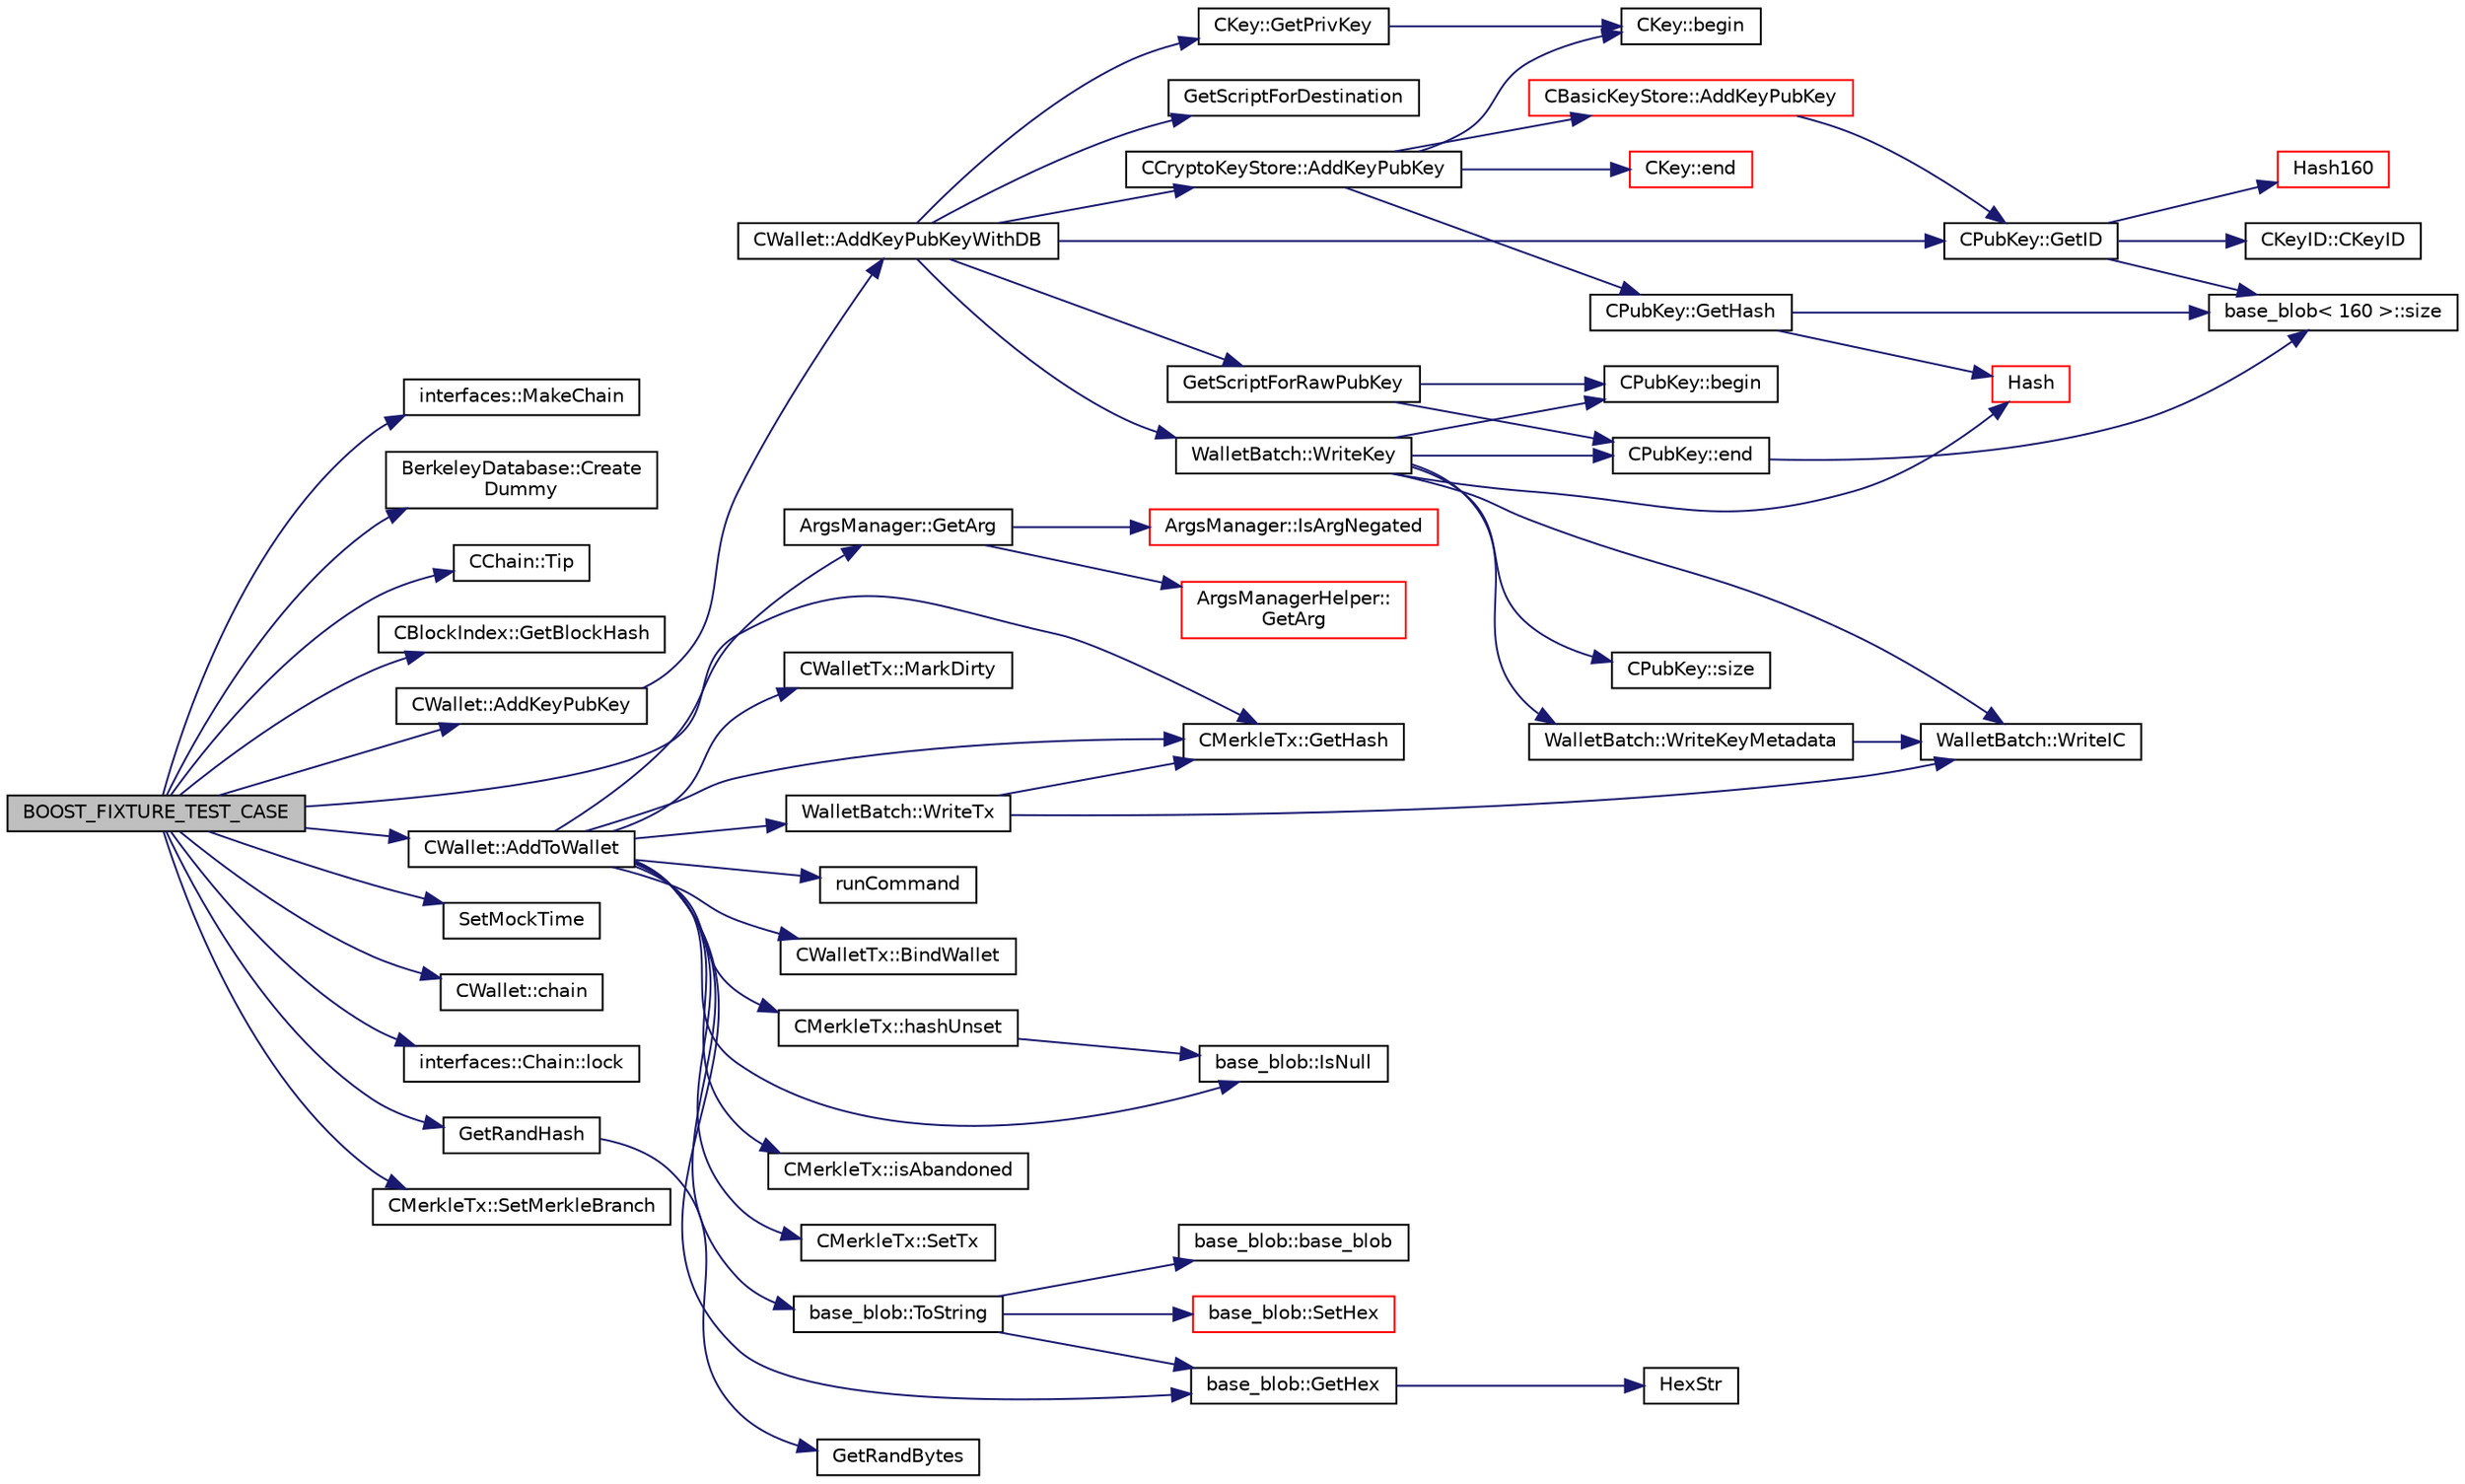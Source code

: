 digraph "BOOST_FIXTURE_TEST_CASE"
{
  edge [fontname="Helvetica",fontsize="10",labelfontname="Helvetica",labelfontsize="10"];
  node [fontname="Helvetica",fontsize="10",shape=record];
  rankdir="LR";
  Node1 [label="BOOST_FIXTURE_TEST_CASE",height=0.2,width=0.4,color="black", fillcolor="grey75", style="filled", fontcolor="black"];
  Node1 -> Node2 [color="midnightblue",fontsize="10",style="solid",fontname="Helvetica"];
  Node2 [label="interfaces::MakeChain",height=0.2,width=0.4,color="black", fillcolor="white", style="filled",URL="$namespaceinterfaces.html#a402cd23e3f69061eb649f4ba764aa997",tooltip="Return implementation of Chain interface. "];
  Node1 -> Node3 [color="midnightblue",fontsize="10",style="solid",fontname="Helvetica"];
  Node3 [label="BerkeleyDatabase::Create\lDummy",height=0.2,width=0.4,color="black", fillcolor="white", style="filled",URL="$class_berkeley_database.html#a66c0f9ed9325cb69e9902fb15ceb509a",tooltip="Return object for accessing dummy database with no read/write capabilities. "];
  Node1 -> Node4 [color="midnightblue",fontsize="10",style="solid",fontname="Helvetica"];
  Node4 [label="CChain::Tip",height=0.2,width=0.4,color="black", fillcolor="white", style="filled",URL="$class_c_chain.html#a7482d06d8e8143f46326cf9c12c06daf",tooltip="Returns the index entry for the tip of this chain, or nullptr if none. "];
  Node1 -> Node5 [color="midnightblue",fontsize="10",style="solid",fontname="Helvetica"];
  Node5 [label="CBlockIndex::GetBlockHash",height=0.2,width=0.4,color="black", fillcolor="white", style="filled",URL="$class_c_block_index.html#ab843ef9b8b0a0193ec3a5c24738e484f"];
  Node1 -> Node6 [color="midnightblue",fontsize="10",style="solid",fontname="Helvetica"];
  Node6 [label="CWallet::AddKeyPubKey",height=0.2,width=0.4,color="black", fillcolor="white", style="filled",URL="$group__map_wallet.html#ga2b0c518df362a1a765a241c1ca5c69a0",tooltip="Adds a key to the store, and saves it to disk. "];
  Node6 -> Node7 [color="midnightblue",fontsize="10",style="solid",fontname="Helvetica"];
  Node7 [label="CWallet::AddKeyPubKeyWithDB",height=0.2,width=0.4,color="black", fillcolor="white", style="filled",URL="$group__map_wallet.html#gaf482ede71b2fde291b8c6ec262b22ef4"];
  Node7 -> Node8 [color="midnightblue",fontsize="10",style="solid",fontname="Helvetica"];
  Node8 [label="CCryptoKeyStore::AddKeyPubKey",height=0.2,width=0.4,color="black", fillcolor="white", style="filled",URL="$class_c_crypto_key_store.html#a4a2d6d44d1c5e844cf0166d286f5eb18",tooltip="Add a key to the store. "];
  Node8 -> Node9 [color="midnightblue",fontsize="10",style="solid",fontname="Helvetica"];
  Node9 [label="CBasicKeyStore::AddKeyPubKey",height=0.2,width=0.4,color="red", fillcolor="white", style="filled",URL="$class_c_basic_key_store.html#a62dbf1659066ca8d3da145843ba44815",tooltip="Add a key to the store. "];
  Node9 -> Node10 [color="midnightblue",fontsize="10",style="solid",fontname="Helvetica"];
  Node10 [label="CPubKey::GetID",height=0.2,width=0.4,color="black", fillcolor="white", style="filled",URL="$class_c_pub_key.html#a9c1908fef34fd9e1c4b5e0ffd5d3834e",tooltip="Get the KeyID of this public key (hash of its serialization) "];
  Node10 -> Node11 [color="midnightblue",fontsize="10",style="solid",fontname="Helvetica"];
  Node11 [label="CKeyID::CKeyID",height=0.2,width=0.4,color="black", fillcolor="white", style="filled",URL="$class_c_key_i_d.html#a01dbd3c37820a2ffe89d106c6a7cf53d"];
  Node10 -> Node12 [color="midnightblue",fontsize="10",style="solid",fontname="Helvetica"];
  Node12 [label="Hash160",height=0.2,width=0.4,color="red", fillcolor="white", style="filled",URL="$hash_8h.html#a4490f70ddae16e9e48460a0416a48a6b",tooltip="Compute the 160-bit hash an object. "];
  Node10 -> Node13 [color="midnightblue",fontsize="10",style="solid",fontname="Helvetica"];
  Node13 [label="base_blob\< 160 \>::size",height=0.2,width=0.4,color="black", fillcolor="white", style="filled",URL="$classbase__blob.html#a449c3f902fcab7af6c74aa9fee099542"];
  Node8 -> Node14 [color="midnightblue",fontsize="10",style="solid",fontname="Helvetica"];
  Node14 [label="CKey::begin",height=0.2,width=0.4,color="black", fillcolor="white", style="filled",URL="$class_c_key.html#aabd29e0d5faf30032cc8519a1ce62a5a"];
  Node8 -> Node15 [color="midnightblue",fontsize="10",style="solid",fontname="Helvetica"];
  Node15 [label="CKey::end",height=0.2,width=0.4,color="red", fillcolor="white", style="filled",URL="$class_c_key.html#a651d1e10b4085da5e4c4a764f3a384df"];
  Node8 -> Node16 [color="midnightblue",fontsize="10",style="solid",fontname="Helvetica"];
  Node16 [label="CPubKey::GetHash",height=0.2,width=0.4,color="black", fillcolor="white", style="filled",URL="$class_c_pub_key.html#a85b5eaf92b26cb4a230586050285c3f4",tooltip="Get the 256-bit hash of this public key. "];
  Node16 -> Node17 [color="midnightblue",fontsize="10",style="solid",fontname="Helvetica"];
  Node17 [label="Hash",height=0.2,width=0.4,color="red", fillcolor="white", style="filled",URL="$hash_8h.html#ab3f6c437460137530d86e09c2c102e99",tooltip="Compute the 256-bit hash of an object. "];
  Node16 -> Node13 [color="midnightblue",fontsize="10",style="solid",fontname="Helvetica"];
  Node7 -> Node18 [color="midnightblue",fontsize="10",style="solid",fontname="Helvetica"];
  Node18 [label="GetScriptForDestination",height=0.2,width=0.4,color="black", fillcolor="white", style="filled",URL="$standard_8cpp.html#ae40f28d3b46c21033f6ee1f1200d0321",tooltip="Generate a Bitcoin scriptPubKey for the given CTxDestination. "];
  Node7 -> Node10 [color="midnightblue",fontsize="10",style="solid",fontname="Helvetica"];
  Node7 -> Node19 [color="midnightblue",fontsize="10",style="solid",fontname="Helvetica"];
  Node19 [label="GetScriptForRawPubKey",height=0.2,width=0.4,color="black", fillcolor="white", style="filled",URL="$standard_8cpp.html#aa376c6e2bc4848cfd4f777f8dd239469",tooltip="Generate a P2PK script for the given pubkey. "];
  Node19 -> Node20 [color="midnightblue",fontsize="10",style="solid",fontname="Helvetica"];
  Node20 [label="CPubKey::begin",height=0.2,width=0.4,color="black", fillcolor="white", style="filled",URL="$class_c_pub_key.html#add9987e0d25aff11181f5ad70413994b"];
  Node19 -> Node21 [color="midnightblue",fontsize="10",style="solid",fontname="Helvetica"];
  Node21 [label="CPubKey::end",height=0.2,width=0.4,color="black", fillcolor="white", style="filled",URL="$class_c_pub_key.html#aa559d2a4f2cbdec84c02a4adc18fa657"];
  Node21 -> Node13 [color="midnightblue",fontsize="10",style="solid",fontname="Helvetica"];
  Node7 -> Node22 [color="midnightblue",fontsize="10",style="solid",fontname="Helvetica"];
  Node22 [label="WalletBatch::WriteKey",height=0.2,width=0.4,color="black", fillcolor="white", style="filled",URL="$class_wallet_batch.html#a59805739add3be261c2693ed1f43258e"];
  Node22 -> Node23 [color="midnightblue",fontsize="10",style="solid",fontname="Helvetica"];
  Node23 [label="WalletBatch::WriteKeyMetadata",height=0.2,width=0.4,color="black", fillcolor="white", style="filled",URL="$class_wallet_batch.html#a82c9b345deddff16cc3a805f36190d0c"];
  Node23 -> Node24 [color="midnightblue",fontsize="10",style="solid",fontname="Helvetica"];
  Node24 [label="WalletBatch::WriteIC",height=0.2,width=0.4,color="black", fillcolor="white", style="filled",URL="$class_wallet_batch.html#a552eb421cff45a9ed94b1ec77e5c76c3"];
  Node22 -> Node25 [color="midnightblue",fontsize="10",style="solid",fontname="Helvetica"];
  Node25 [label="CPubKey::size",height=0.2,width=0.4,color="black", fillcolor="white", style="filled",URL="$class_c_pub_key.html#a9d7129b65b6dee792b4f3923cd64ed59",tooltip="Simple read-only vector-like interface to the pubkey data. "];
  Node22 -> Node20 [color="midnightblue",fontsize="10",style="solid",fontname="Helvetica"];
  Node22 -> Node21 [color="midnightblue",fontsize="10",style="solid",fontname="Helvetica"];
  Node22 -> Node24 [color="midnightblue",fontsize="10",style="solid",fontname="Helvetica"];
  Node22 -> Node17 [color="midnightblue",fontsize="10",style="solid",fontname="Helvetica"];
  Node7 -> Node26 [color="midnightblue",fontsize="10",style="solid",fontname="Helvetica"];
  Node26 [label="CKey::GetPrivKey",height=0.2,width=0.4,color="black", fillcolor="white", style="filled",URL="$class_c_key.html#ab38813e7091f658612dfb14f17c9e317",tooltip="Convert the private key to a CPrivKey (serialized OpenSSL private key data). "];
  Node26 -> Node14 [color="midnightblue",fontsize="10",style="solid",fontname="Helvetica"];
  Node1 -> Node27 [color="midnightblue",fontsize="10",style="solid",fontname="Helvetica"];
  Node27 [label="SetMockTime",height=0.2,width=0.4,color="black", fillcolor="white", style="filled",URL="$time_8cpp.html#a79d4c36b511d6690ab0bbde0e0da9251"];
  Node1 -> Node28 [color="midnightblue",fontsize="10",style="solid",fontname="Helvetica"];
  Node28 [label="CWallet::chain",height=0.2,width=0.4,color="black", fillcolor="white", style="filled",URL="$class_c_wallet.html#a1f5d867670b11d16e3b720d475c3989a",tooltip="Interface for accessing chain state. "];
  Node1 -> Node29 [color="midnightblue",fontsize="10",style="solid",fontname="Helvetica"];
  Node29 [label="interfaces::Chain::lock",height=0.2,width=0.4,color="black", fillcolor="white", style="filled",URL="$classinterfaces_1_1_chain.html#ad3a8681b5aeabaebe0e31ee762aa53da",tooltip="Return Lock interface. "];
  Node1 -> Node30 [color="midnightblue",fontsize="10",style="solid",fontname="Helvetica"];
  Node30 [label="GetRandHash",height=0.2,width=0.4,color="black", fillcolor="white", style="filled",URL="$random_8cpp.html#a88672f91432a247654f2c06298dd58ee"];
  Node30 -> Node31 [color="midnightblue",fontsize="10",style="solid",fontname="Helvetica"];
  Node31 [label="GetRandBytes",height=0.2,width=0.4,color="black", fillcolor="white", style="filled",URL="$random_8cpp.html#a6ee67373bce34cf387d83c86b438ff84",tooltip="Overall design of the RNG and entropy sources. "];
  Node1 -> Node32 [color="midnightblue",fontsize="10",style="solid",fontname="Helvetica"];
  Node32 [label="CMerkleTx::SetMerkleBranch",height=0.2,width=0.4,color="black", fillcolor="white", style="filled",URL="$class_c_merkle_tx.html#ad428e99a5dfd6deb827168d575914013"];
  Node1 -> Node33 [color="midnightblue",fontsize="10",style="solid",fontname="Helvetica"];
  Node33 [label="CWallet::AddToWallet",height=0.2,width=0.4,color="black", fillcolor="white", style="filled",URL="$group__map_wallet.html#ga71c829a50abbcd74c1884b1f86527755"];
  Node33 -> Node34 [color="midnightblue",fontsize="10",style="solid",fontname="Helvetica"];
  Node34 [label="CMerkleTx::GetHash",height=0.2,width=0.4,color="black", fillcolor="white", style="filled",URL="$class_c_merkle_tx.html#a0229887ee125fa7c45a90e9cca77bf94"];
  Node33 -> Node35 [color="midnightblue",fontsize="10",style="solid",fontname="Helvetica"];
  Node35 [label="CWalletTx::BindWallet",height=0.2,width=0.4,color="black", fillcolor="white", style="filled",URL="$class_c_wallet_tx.html#ab0ee7347584bff886dc24b9f63ff023c"];
  Node33 -> Node36 [color="midnightblue",fontsize="10",style="solid",fontname="Helvetica"];
  Node36 [label="CMerkleTx::hashUnset",height=0.2,width=0.4,color="black", fillcolor="white", style="filled",URL="$class_c_merkle_tx.html#aada56323da45b9cef191c846725bc382"];
  Node36 -> Node37 [color="midnightblue",fontsize="10",style="solid",fontname="Helvetica"];
  Node37 [label="base_blob::IsNull",height=0.2,width=0.4,color="black", fillcolor="white", style="filled",URL="$classbase__blob.html#aff2f3d1d623d91b6895a6a153434770e"];
  Node33 -> Node37 [color="midnightblue",fontsize="10",style="solid",fontname="Helvetica"];
  Node33 -> Node38 [color="midnightblue",fontsize="10",style="solid",fontname="Helvetica"];
  Node38 [label="CMerkleTx::isAbandoned",height=0.2,width=0.4,color="black", fillcolor="white", style="filled",URL="$class_c_merkle_tx.html#ada8e2d9091cb1b14250f32ef1ad46a30"];
  Node33 -> Node39 [color="midnightblue",fontsize="10",style="solid",fontname="Helvetica"];
  Node39 [label="CMerkleTx::SetTx",height=0.2,width=0.4,color="black", fillcolor="white", style="filled",URL="$class_c_merkle_tx.html#a3ee9b7ddcfb935d8c61f83cfa4cda519"];
  Node33 -> Node40 [color="midnightblue",fontsize="10",style="solid",fontname="Helvetica"];
  Node40 [label="base_blob::ToString",height=0.2,width=0.4,color="black", fillcolor="white", style="filled",URL="$classbase__blob.html#a1a26b5da921f48b09b228d1bfda05088"];
  Node40 -> Node41 [color="midnightblue",fontsize="10",style="solid",fontname="Helvetica"];
  Node41 [label="base_blob::base_blob",height=0.2,width=0.4,color="black", fillcolor="white", style="filled",URL="$classbase__blob.html#ada7be83089951dc9438f384c0587cf29"];
  Node40 -> Node42 [color="midnightblue",fontsize="10",style="solid",fontname="Helvetica"];
  Node42 [label="base_blob::GetHex",height=0.2,width=0.4,color="black", fillcolor="white", style="filled",URL="$classbase__blob.html#a9541747b1f91f9469ac0aff90665bd32"];
  Node42 -> Node43 [color="midnightblue",fontsize="10",style="solid",fontname="Helvetica"];
  Node43 [label="HexStr",height=0.2,width=0.4,color="black", fillcolor="white", style="filled",URL="$strencodings_8h.html#af003e10d5d34c3271ca57ec79059a5ae"];
  Node40 -> Node44 [color="midnightblue",fontsize="10",style="solid",fontname="Helvetica"];
  Node44 [label="base_blob::SetHex",height=0.2,width=0.4,color="red", fillcolor="white", style="filled",URL="$classbase__blob.html#a5ec1f681a2830f4e180fe664c0eb4dd0"];
  Node33 -> Node45 [color="midnightblue",fontsize="10",style="solid",fontname="Helvetica"];
  Node45 [label="WalletBatch::WriteTx",height=0.2,width=0.4,color="black", fillcolor="white", style="filled",URL="$class_wallet_batch.html#a8c3c129d34433dcc8a60b55e0f7fd64b"];
  Node45 -> Node24 [color="midnightblue",fontsize="10",style="solid",fontname="Helvetica"];
  Node45 -> Node34 [color="midnightblue",fontsize="10",style="solid",fontname="Helvetica"];
  Node33 -> Node46 [color="midnightblue",fontsize="10",style="solid",fontname="Helvetica"];
  Node46 [label="CWalletTx::MarkDirty",height=0.2,width=0.4,color="black", fillcolor="white", style="filled",URL="$class_c_wallet_tx.html#ac8a376bcb955e437489504dc596b43cf",tooltip="make sure balances are recalculated "];
  Node33 -> Node47 [color="midnightblue",fontsize="10",style="solid",fontname="Helvetica"];
  Node47 [label="ArgsManager::GetArg",height=0.2,width=0.4,color="black", fillcolor="white", style="filled",URL="$class_args_manager.html#a565c101a8d753ca2d71c7069a9d411c1",tooltip="Return string argument or default value. "];
  Node47 -> Node48 [color="midnightblue",fontsize="10",style="solid",fontname="Helvetica"];
  Node48 [label="ArgsManager::IsArgNegated",height=0.2,width=0.4,color="red", fillcolor="white", style="filled",URL="$class_args_manager.html#a279ccbf7bbe9de5dceb8c6bfd1736583",tooltip="Return true if the argument was originally passed as a negated option, i.e. "];
  Node47 -> Node49 [color="midnightblue",fontsize="10",style="solid",fontname="Helvetica"];
  Node49 [label="ArgsManagerHelper::\lGetArg",height=0.2,width=0.4,color="red", fillcolor="white", style="filled",URL="$class_args_manager_helper.html#aa4f8f77dc468b29cffe50513c78a87cd"];
  Node33 -> Node42 [color="midnightblue",fontsize="10",style="solid",fontname="Helvetica"];
  Node33 -> Node50 [color="midnightblue",fontsize="10",style="solid",fontname="Helvetica"];
  Node50 [label="runCommand",height=0.2,width=0.4,color="black", fillcolor="white", style="filled",URL="$system_8cpp.html#aa803aa631ab8b4bd79fa9d7b2172bf9a"];
  Node1 -> Node34 [color="midnightblue",fontsize="10",style="solid",fontname="Helvetica"];
}
